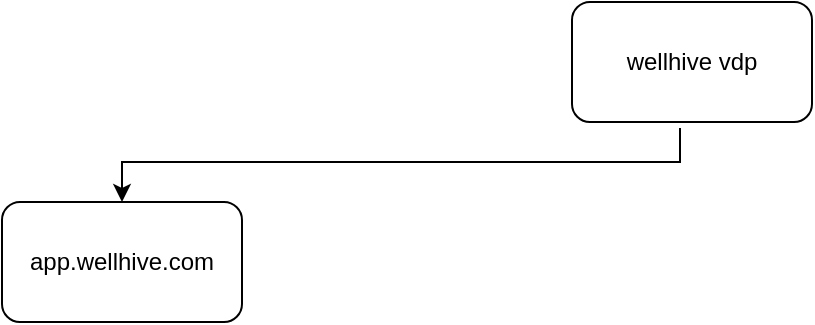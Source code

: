 <mxfile version="24.2.8" type="github">
  <diagram name="Page-1" id="eg9UZS2Orx1ASS4LcczA">
    <mxGraphModel dx="1050" dy="530" grid="1" gridSize="10" guides="1" tooltips="1" connect="1" arrows="1" fold="1" page="1" pageScale="1" pageWidth="850" pageHeight="1100" math="0" shadow="0">
      <root>
        <mxCell id="0" />
        <mxCell id="1" parent="0" />
        <mxCell id="QymYkEDB8wua_IUGyRwQ-3" value="" style="edgeStyle=orthogonalEdgeStyle;rounded=0;orthogonalLoop=1;jettySize=auto;html=1;exitX=0.45;exitY=1.05;exitDx=0;exitDy=0;exitPerimeter=0;" edge="1" parent="1" source="QymYkEDB8wua_IUGyRwQ-1" target="QymYkEDB8wua_IUGyRwQ-2">
          <mxGeometry relative="1" as="geometry">
            <Array as="points">
              <mxPoint x="419" y="160" />
              <mxPoint x="140" y="160" />
            </Array>
          </mxGeometry>
        </mxCell>
        <mxCell id="QymYkEDB8wua_IUGyRwQ-1" value="wellhive vdp" style="rounded=1;whiteSpace=wrap;html=1;" vertex="1" parent="1">
          <mxGeometry x="365" y="80" width="120" height="60" as="geometry" />
        </mxCell>
        <mxCell id="QymYkEDB8wua_IUGyRwQ-2" value="app.wellhive.com" style="whiteSpace=wrap;html=1;rounded=1;" vertex="1" parent="1">
          <mxGeometry x="80" y="180" width="120" height="60" as="geometry" />
        </mxCell>
      </root>
    </mxGraphModel>
  </diagram>
</mxfile>

